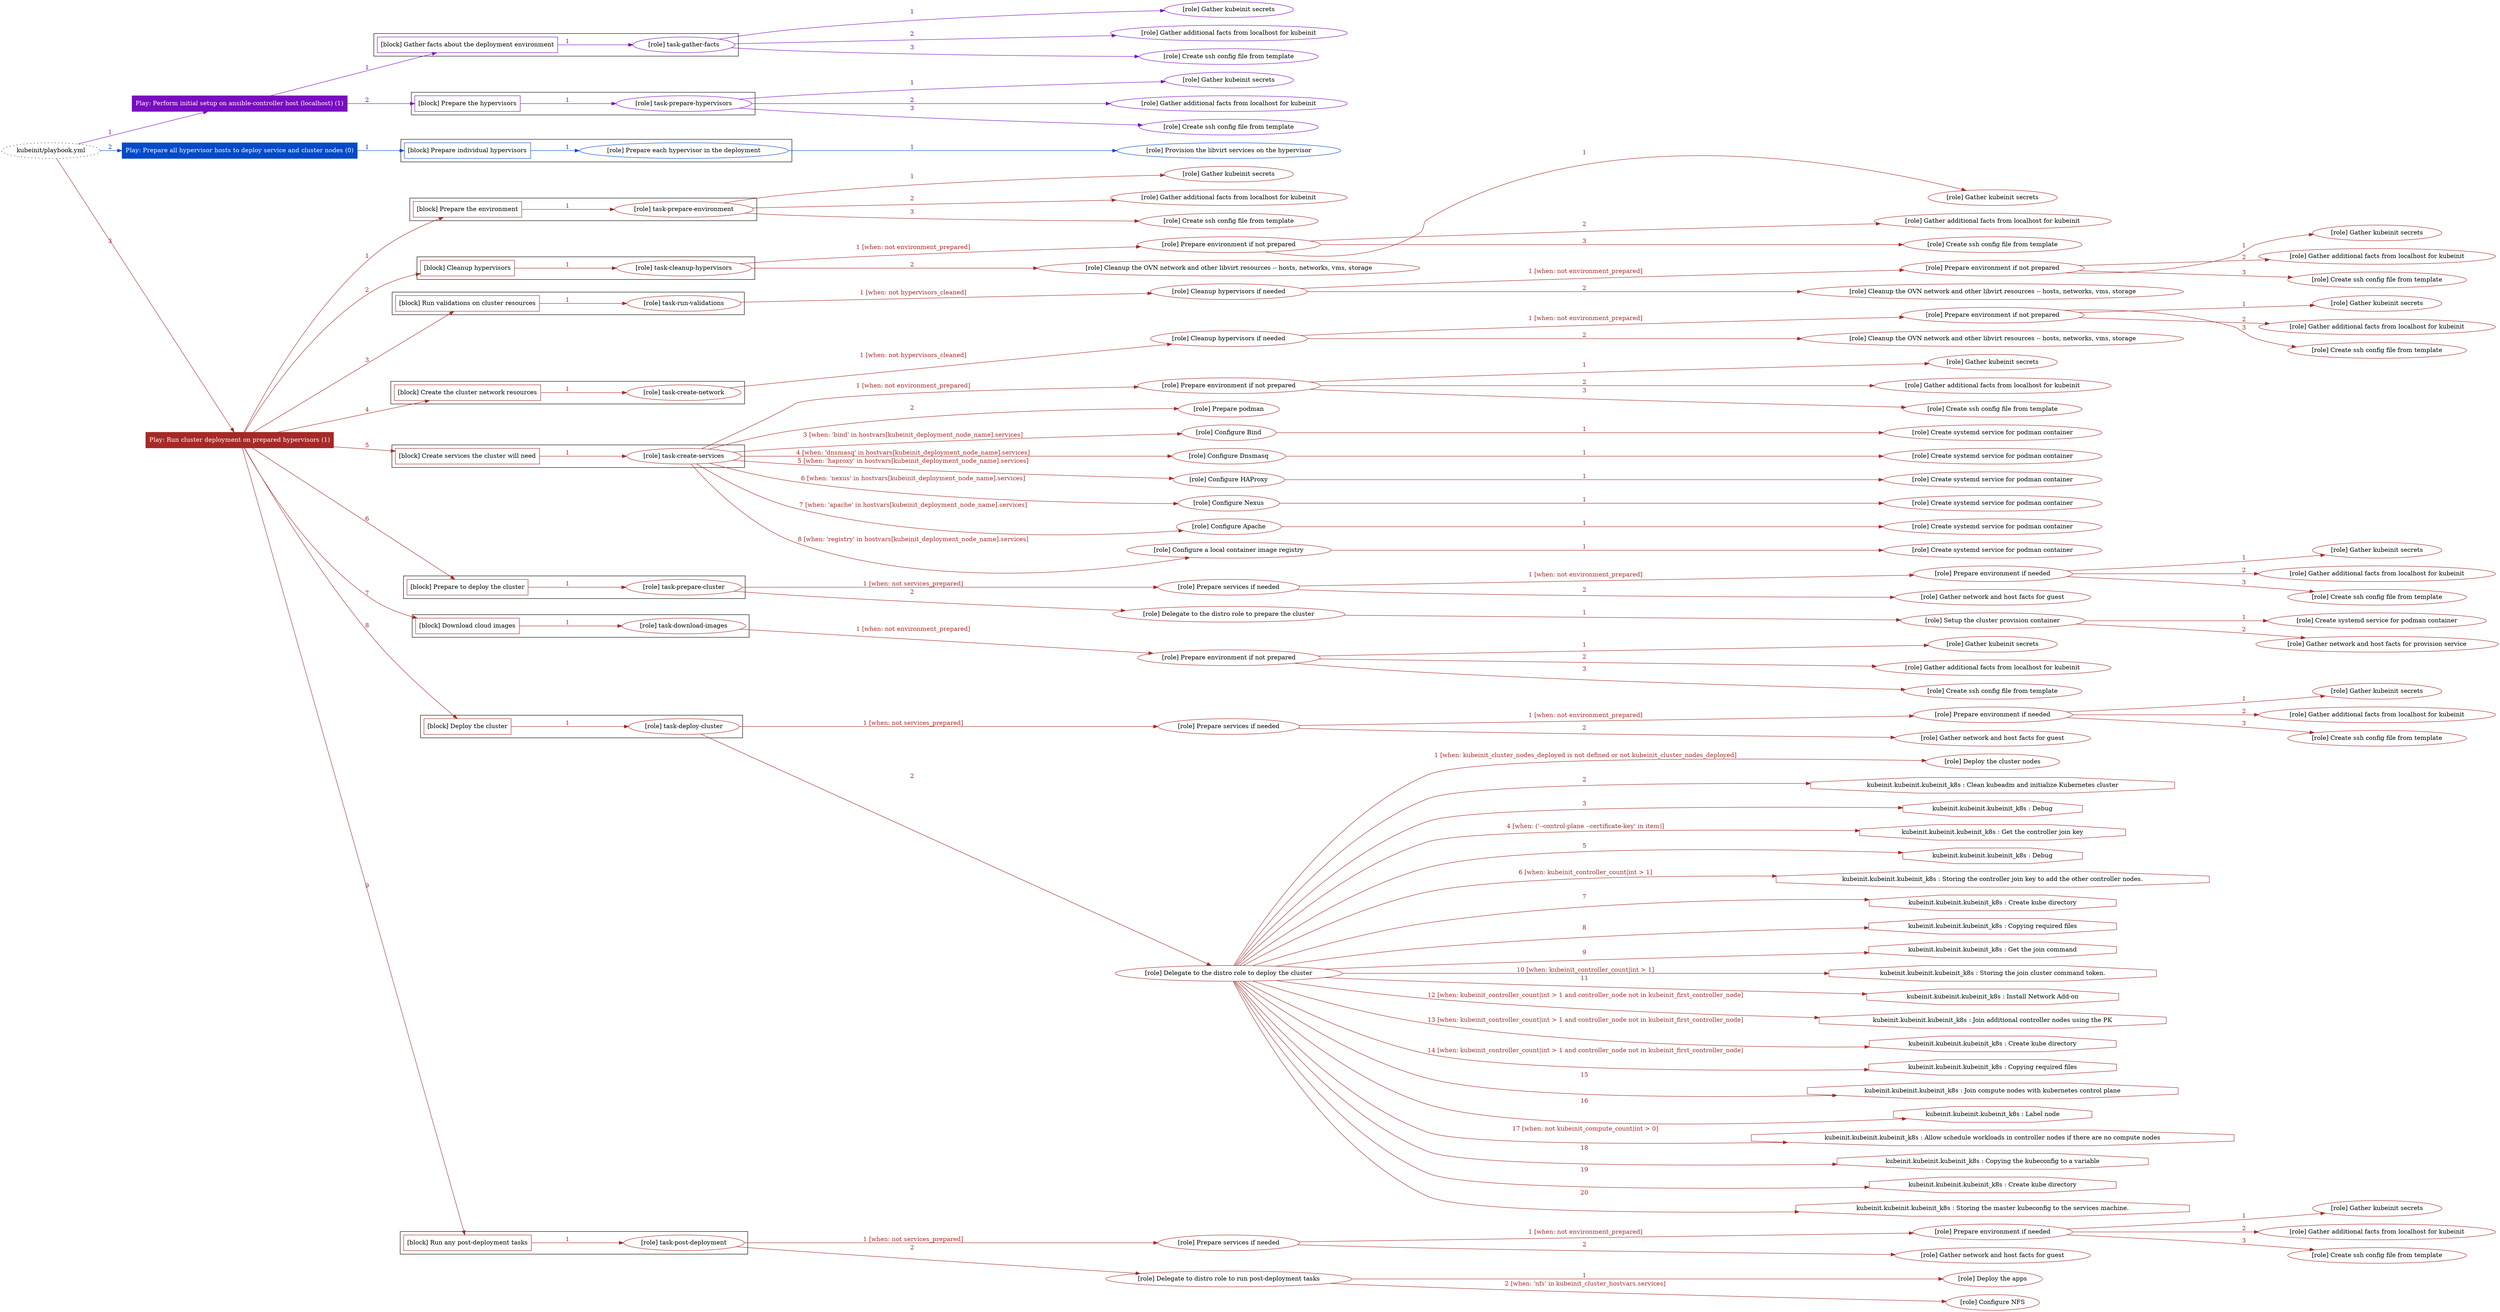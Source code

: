digraph {
	graph [concentrate=true ordering=in rankdir=LR ratio=fill]
	edge [esep=5 sep=10]
	"kubeinit/playbook.yml" [URL="/home/runner/work/kubeinit/kubeinit/kubeinit/playbook.yml" id=playbook_e599df5e style=dotted]
	play_9ad0b3f6 [label="Play: Perform initial setup on ansible-controller host (localhost) (1)" URL="/home/runner/work/kubeinit/kubeinit/kubeinit/playbook.yml" color="#7a0cc0" fontcolor="#ffffff" id=play_9ad0b3f6 shape=box style=filled tooltip=localhost]
	"kubeinit/playbook.yml" -> play_9ad0b3f6 [label="1 " color="#7a0cc0" fontcolor="#7a0cc0" id=edge_736e6bfd labeltooltip="1 " tooltip="1 "]
	subgraph "Gather kubeinit secrets" {
		role_f691327b [label="[role] Gather kubeinit secrets" URL="/home/runner/.ansible/collections/ansible_collections/kubeinit/kubeinit/roles/kubeinit_prepare/tasks/gather_kubeinit_facts.yml" color="#7a0cc0" id=role_f691327b tooltip="Gather kubeinit secrets"]
	}
	subgraph "Gather additional facts from localhost for kubeinit" {
		role_ae2de7d4 [label="[role] Gather additional facts from localhost for kubeinit" URL="/home/runner/.ansible/collections/ansible_collections/kubeinit/kubeinit/roles/kubeinit_prepare/tasks/gather_kubeinit_facts.yml" color="#7a0cc0" id=role_ae2de7d4 tooltip="Gather additional facts from localhost for kubeinit"]
	}
	subgraph "Create ssh config file from template" {
		role_196d21cd [label="[role] Create ssh config file from template" URL="/home/runner/.ansible/collections/ansible_collections/kubeinit/kubeinit/roles/kubeinit_prepare/tasks/gather_kubeinit_facts.yml" color="#7a0cc0" id=role_196d21cd tooltip="Create ssh config file from template"]
	}
	subgraph "task-gather-facts" {
		role_e092b213 [label="[role] task-gather-facts" URL="/home/runner/work/kubeinit/kubeinit/kubeinit/playbook.yml" color="#7a0cc0" id=role_e092b213 tooltip="task-gather-facts"]
		role_e092b213 -> role_f691327b [label="1 " color="#7a0cc0" fontcolor="#7a0cc0" id=edge_9053a19a labeltooltip="1 " tooltip="1 "]
		role_e092b213 -> role_ae2de7d4 [label="2 " color="#7a0cc0" fontcolor="#7a0cc0" id=edge_778ac5fb labeltooltip="2 " tooltip="2 "]
		role_e092b213 -> role_196d21cd [label="3 " color="#7a0cc0" fontcolor="#7a0cc0" id=edge_d50f8b39 labeltooltip="3 " tooltip="3 "]
	}
	subgraph "Gather kubeinit secrets" {
		role_903cb345 [label="[role] Gather kubeinit secrets" URL="/home/runner/.ansible/collections/ansible_collections/kubeinit/kubeinit/roles/kubeinit_prepare/tasks/gather_kubeinit_facts.yml" color="#7a0cc0" id=role_903cb345 tooltip="Gather kubeinit secrets"]
	}
	subgraph "Gather additional facts from localhost for kubeinit" {
		role_6b9e479e [label="[role] Gather additional facts from localhost for kubeinit" URL="/home/runner/.ansible/collections/ansible_collections/kubeinit/kubeinit/roles/kubeinit_prepare/tasks/gather_kubeinit_facts.yml" color="#7a0cc0" id=role_6b9e479e tooltip="Gather additional facts from localhost for kubeinit"]
	}
	subgraph "Create ssh config file from template" {
		role_5e2a0af3 [label="[role] Create ssh config file from template" URL="/home/runner/.ansible/collections/ansible_collections/kubeinit/kubeinit/roles/kubeinit_prepare/tasks/gather_kubeinit_facts.yml" color="#7a0cc0" id=role_5e2a0af3 tooltip="Create ssh config file from template"]
	}
	subgraph "task-prepare-hypervisors" {
		role_37c61519 [label="[role] task-prepare-hypervisors" URL="/home/runner/work/kubeinit/kubeinit/kubeinit/playbook.yml" color="#7a0cc0" id=role_37c61519 tooltip="task-prepare-hypervisors"]
		role_37c61519 -> role_903cb345 [label="1 " color="#7a0cc0" fontcolor="#7a0cc0" id=edge_c3604a9c labeltooltip="1 " tooltip="1 "]
		role_37c61519 -> role_6b9e479e [label="2 " color="#7a0cc0" fontcolor="#7a0cc0" id=edge_9c4d22d9 labeltooltip="2 " tooltip="2 "]
		role_37c61519 -> role_5e2a0af3 [label="3 " color="#7a0cc0" fontcolor="#7a0cc0" id=edge_a03c1c6d labeltooltip="3 " tooltip="3 "]
	}
	subgraph "Play: Perform initial setup on ansible-controller host (localhost) (1)" {
		play_9ad0b3f6 -> block_92ee766e [label=1 color="#7a0cc0" fontcolor="#7a0cc0" id=edge_dac8d42a labeltooltip=1 tooltip=1]
		subgraph cluster_block_92ee766e {
			block_92ee766e [label="[block] Gather facts about the deployment environment" URL="/home/runner/work/kubeinit/kubeinit/kubeinit/playbook.yml" color="#7a0cc0" id=block_92ee766e labeltooltip="Gather facts about the deployment environment" shape=box tooltip="Gather facts about the deployment environment"]
			block_92ee766e -> role_e092b213 [label="1 " color="#7a0cc0" fontcolor="#7a0cc0" id=edge_20ec509a labeltooltip="1 " tooltip="1 "]
		}
		play_9ad0b3f6 -> block_c25b0ac6 [label=2 color="#7a0cc0" fontcolor="#7a0cc0" id=edge_1ca8ce53 labeltooltip=2 tooltip=2]
		subgraph cluster_block_c25b0ac6 {
			block_c25b0ac6 [label="[block] Prepare the hypervisors" URL="/home/runner/work/kubeinit/kubeinit/kubeinit/playbook.yml" color="#7a0cc0" id=block_c25b0ac6 labeltooltip="Prepare the hypervisors" shape=box tooltip="Prepare the hypervisors"]
			block_c25b0ac6 -> role_37c61519 [label="1 " color="#7a0cc0" fontcolor="#7a0cc0" id=edge_09c09c7c labeltooltip="1 " tooltip="1 "]
		}
	}
	play_6bd09090 [label="Play: Prepare all hypervisor hosts to deploy service and cluster nodes (0)" URL="/home/runner/work/kubeinit/kubeinit/kubeinit/playbook.yml" color="#044ac8" fontcolor="#ffffff" id=play_6bd09090 shape=box style=filled tooltip="Play: Prepare all hypervisor hosts to deploy service and cluster nodes (0)"]
	"kubeinit/playbook.yml" -> play_6bd09090 [label="2 " color="#044ac8" fontcolor="#044ac8" id=edge_38a9eaa6 labeltooltip="2 " tooltip="2 "]
	subgraph "Provision the libvirt services on the hypervisor" {
		role_f55fc9d1 [label="[role] Provision the libvirt services on the hypervisor" URL="/home/runner/.ansible/collections/ansible_collections/kubeinit/kubeinit/roles/kubeinit_prepare/tasks/prepare_hypervisor.yml" color="#044ac8" id=role_f55fc9d1 tooltip="Provision the libvirt services on the hypervisor"]
	}
	subgraph "Prepare each hypervisor in the deployment" {
		role_96b2cf8e [label="[role] Prepare each hypervisor in the deployment" URL="/home/runner/work/kubeinit/kubeinit/kubeinit/playbook.yml" color="#044ac8" id=role_96b2cf8e tooltip="Prepare each hypervisor in the deployment"]
		role_96b2cf8e -> role_f55fc9d1 [label="1 " color="#044ac8" fontcolor="#044ac8" id=edge_033fa16a labeltooltip="1 " tooltip="1 "]
	}
	subgraph "Play: Prepare all hypervisor hosts to deploy service and cluster nodes (0)" {
		play_6bd09090 -> block_9f4afdbe [label=1 color="#044ac8" fontcolor="#044ac8" id=edge_68f9b306 labeltooltip=1 tooltip=1]
		subgraph cluster_block_9f4afdbe {
			block_9f4afdbe [label="[block] Prepare individual hypervisors" URL="/home/runner/work/kubeinit/kubeinit/kubeinit/playbook.yml" color="#044ac8" id=block_9f4afdbe labeltooltip="Prepare individual hypervisors" shape=box tooltip="Prepare individual hypervisors"]
			block_9f4afdbe -> role_96b2cf8e [label="1 " color="#044ac8" fontcolor="#044ac8" id=edge_1e104845 labeltooltip="1 " tooltip="1 "]
		}
	}
	play_d97b89e2 [label="Play: Run cluster deployment on prepared hypervisors (1)" URL="/home/runner/work/kubeinit/kubeinit/kubeinit/playbook.yml" color="#a52a27" fontcolor="#ffffff" id=play_d97b89e2 shape=box style=filled tooltip=localhost]
	"kubeinit/playbook.yml" -> play_d97b89e2 [label="3 " color="#a52a27" fontcolor="#a52a27" id=edge_e1dc1d96 labeltooltip="3 " tooltip="3 "]
	subgraph "Gather kubeinit secrets" {
		role_9291f3f3 [label="[role] Gather kubeinit secrets" URL="/home/runner/.ansible/collections/ansible_collections/kubeinit/kubeinit/roles/kubeinit_prepare/tasks/gather_kubeinit_facts.yml" color="#a52a27" id=role_9291f3f3 tooltip="Gather kubeinit secrets"]
	}
	subgraph "Gather additional facts from localhost for kubeinit" {
		role_fd2cbdc1 [label="[role] Gather additional facts from localhost for kubeinit" URL="/home/runner/.ansible/collections/ansible_collections/kubeinit/kubeinit/roles/kubeinit_prepare/tasks/gather_kubeinit_facts.yml" color="#a52a27" id=role_fd2cbdc1 tooltip="Gather additional facts from localhost for kubeinit"]
	}
	subgraph "Create ssh config file from template" {
		role_36e6aa7f [label="[role] Create ssh config file from template" URL="/home/runner/.ansible/collections/ansible_collections/kubeinit/kubeinit/roles/kubeinit_prepare/tasks/gather_kubeinit_facts.yml" color="#a52a27" id=role_36e6aa7f tooltip="Create ssh config file from template"]
	}
	subgraph "task-prepare-environment" {
		role_cefd186e [label="[role] task-prepare-environment" URL="/home/runner/work/kubeinit/kubeinit/kubeinit/playbook.yml" color="#a52a27" id=role_cefd186e tooltip="task-prepare-environment"]
		role_cefd186e -> role_9291f3f3 [label="1 " color="#a52a27" fontcolor="#a52a27" id=edge_028d5a0d labeltooltip="1 " tooltip="1 "]
		role_cefd186e -> role_fd2cbdc1 [label="2 " color="#a52a27" fontcolor="#a52a27" id=edge_57afd81a labeltooltip="2 " tooltip="2 "]
		role_cefd186e -> role_36e6aa7f [label="3 " color="#a52a27" fontcolor="#a52a27" id=edge_58fc2a90 labeltooltip="3 " tooltip="3 "]
	}
	subgraph "Gather kubeinit secrets" {
		role_022b0d4b [label="[role] Gather kubeinit secrets" URL="/home/runner/.ansible/collections/ansible_collections/kubeinit/kubeinit/roles/kubeinit_prepare/tasks/gather_kubeinit_facts.yml" color="#a52a27" id=role_022b0d4b tooltip="Gather kubeinit secrets"]
	}
	subgraph "Gather additional facts from localhost for kubeinit" {
		role_beffc479 [label="[role] Gather additional facts from localhost for kubeinit" URL="/home/runner/.ansible/collections/ansible_collections/kubeinit/kubeinit/roles/kubeinit_prepare/tasks/gather_kubeinit_facts.yml" color="#a52a27" id=role_beffc479 tooltip="Gather additional facts from localhost for kubeinit"]
	}
	subgraph "Create ssh config file from template" {
		role_60b70513 [label="[role] Create ssh config file from template" URL="/home/runner/.ansible/collections/ansible_collections/kubeinit/kubeinit/roles/kubeinit_prepare/tasks/gather_kubeinit_facts.yml" color="#a52a27" id=role_60b70513 tooltip="Create ssh config file from template"]
	}
	subgraph "Prepare environment if not prepared" {
		role_e56eb775 [label="[role] Prepare environment if not prepared" URL="/home/runner/.ansible/collections/ansible_collections/kubeinit/kubeinit/roles/kubeinit_prepare/tasks/cleanup_hypervisors.yml" color="#a52a27" id=role_e56eb775 tooltip="Prepare environment if not prepared"]
		role_e56eb775 -> role_022b0d4b [label="1 " color="#a52a27" fontcolor="#a52a27" id=edge_74327ac7 labeltooltip="1 " tooltip="1 "]
		role_e56eb775 -> role_beffc479 [label="2 " color="#a52a27" fontcolor="#a52a27" id=edge_c68fc2ea labeltooltip="2 " tooltip="2 "]
		role_e56eb775 -> role_60b70513 [label="3 " color="#a52a27" fontcolor="#a52a27" id=edge_e60f1fbb labeltooltip="3 " tooltip="3 "]
	}
	subgraph "Cleanup the OVN network and other libvirt resources -- hosts, networks, vms, storage" {
		role_08f4c046 [label="[role] Cleanup the OVN network and other libvirt resources -- hosts, networks, vms, storage" URL="/home/runner/.ansible/collections/ansible_collections/kubeinit/kubeinit/roles/kubeinit_prepare/tasks/cleanup_hypervisors.yml" color="#a52a27" id=role_08f4c046 tooltip="Cleanup the OVN network and other libvirt resources -- hosts, networks, vms, storage"]
	}
	subgraph "task-cleanup-hypervisors" {
		role_f3c37633 [label="[role] task-cleanup-hypervisors" URL="/home/runner/work/kubeinit/kubeinit/kubeinit/playbook.yml" color="#a52a27" id=role_f3c37633 tooltip="task-cleanup-hypervisors"]
		role_f3c37633 -> role_e56eb775 [label="1 [when: not environment_prepared]" color="#a52a27" fontcolor="#a52a27" id=edge_27464997 labeltooltip="1 [when: not environment_prepared]" tooltip="1 [when: not environment_prepared]"]
		role_f3c37633 -> role_08f4c046 [label="2 " color="#a52a27" fontcolor="#a52a27" id=edge_1b38cc9a labeltooltip="2 " tooltip="2 "]
	}
	subgraph "Gather kubeinit secrets" {
		role_91a8c69c [label="[role] Gather kubeinit secrets" URL="/home/runner/.ansible/collections/ansible_collections/kubeinit/kubeinit/roles/kubeinit_prepare/tasks/gather_kubeinit_facts.yml" color="#a52a27" id=role_91a8c69c tooltip="Gather kubeinit secrets"]
	}
	subgraph "Gather additional facts from localhost for kubeinit" {
		role_4b92856c [label="[role] Gather additional facts from localhost for kubeinit" URL="/home/runner/.ansible/collections/ansible_collections/kubeinit/kubeinit/roles/kubeinit_prepare/tasks/gather_kubeinit_facts.yml" color="#a52a27" id=role_4b92856c tooltip="Gather additional facts from localhost for kubeinit"]
	}
	subgraph "Create ssh config file from template" {
		role_b166b4bc [label="[role] Create ssh config file from template" URL="/home/runner/.ansible/collections/ansible_collections/kubeinit/kubeinit/roles/kubeinit_prepare/tasks/gather_kubeinit_facts.yml" color="#a52a27" id=role_b166b4bc tooltip="Create ssh config file from template"]
	}
	subgraph "Prepare environment if not prepared" {
		role_f76554b1 [label="[role] Prepare environment if not prepared" URL="/home/runner/.ansible/collections/ansible_collections/kubeinit/kubeinit/roles/kubeinit_prepare/tasks/cleanup_hypervisors.yml" color="#a52a27" id=role_f76554b1 tooltip="Prepare environment if not prepared"]
		role_f76554b1 -> role_91a8c69c [label="1 " color="#a52a27" fontcolor="#a52a27" id=edge_92dd7a48 labeltooltip="1 " tooltip="1 "]
		role_f76554b1 -> role_4b92856c [label="2 " color="#a52a27" fontcolor="#a52a27" id=edge_d96c2e30 labeltooltip="2 " tooltip="2 "]
		role_f76554b1 -> role_b166b4bc [label="3 " color="#a52a27" fontcolor="#a52a27" id=edge_5b565dac labeltooltip="3 " tooltip="3 "]
	}
	subgraph "Cleanup the OVN network and other libvirt resources -- hosts, networks, vms, storage" {
		role_ac7d10fe [label="[role] Cleanup the OVN network and other libvirt resources -- hosts, networks, vms, storage" URL="/home/runner/.ansible/collections/ansible_collections/kubeinit/kubeinit/roles/kubeinit_prepare/tasks/cleanup_hypervisors.yml" color="#a52a27" id=role_ac7d10fe tooltip="Cleanup the OVN network and other libvirt resources -- hosts, networks, vms, storage"]
	}
	subgraph "Cleanup hypervisors if needed" {
		role_cf8edfc5 [label="[role] Cleanup hypervisors if needed" URL="/home/runner/.ansible/collections/ansible_collections/kubeinit/kubeinit/roles/kubeinit_validations/tasks/main.yml" color="#a52a27" id=role_cf8edfc5 tooltip="Cleanup hypervisors if needed"]
		role_cf8edfc5 -> role_f76554b1 [label="1 [when: not environment_prepared]" color="#a52a27" fontcolor="#a52a27" id=edge_bf983a9f labeltooltip="1 [when: not environment_prepared]" tooltip="1 [when: not environment_prepared]"]
		role_cf8edfc5 -> role_ac7d10fe [label="2 " color="#a52a27" fontcolor="#a52a27" id=edge_981ab614 labeltooltip="2 " tooltip="2 "]
	}
	subgraph "task-run-validations" {
		role_5ddca5a7 [label="[role] task-run-validations" URL="/home/runner/work/kubeinit/kubeinit/kubeinit/playbook.yml" color="#a52a27" id=role_5ddca5a7 tooltip="task-run-validations"]
		role_5ddca5a7 -> role_cf8edfc5 [label="1 [when: not hypervisors_cleaned]" color="#a52a27" fontcolor="#a52a27" id=edge_1c430cf1 labeltooltip="1 [when: not hypervisors_cleaned]" tooltip="1 [when: not hypervisors_cleaned]"]
	}
	subgraph "Gather kubeinit secrets" {
		role_b2142ca4 [label="[role] Gather kubeinit secrets" URL="/home/runner/.ansible/collections/ansible_collections/kubeinit/kubeinit/roles/kubeinit_prepare/tasks/gather_kubeinit_facts.yml" color="#a52a27" id=role_b2142ca4 tooltip="Gather kubeinit secrets"]
	}
	subgraph "Gather additional facts from localhost for kubeinit" {
		role_d47da422 [label="[role] Gather additional facts from localhost for kubeinit" URL="/home/runner/.ansible/collections/ansible_collections/kubeinit/kubeinit/roles/kubeinit_prepare/tasks/gather_kubeinit_facts.yml" color="#a52a27" id=role_d47da422 tooltip="Gather additional facts from localhost for kubeinit"]
	}
	subgraph "Create ssh config file from template" {
		role_cdf510e1 [label="[role] Create ssh config file from template" URL="/home/runner/.ansible/collections/ansible_collections/kubeinit/kubeinit/roles/kubeinit_prepare/tasks/gather_kubeinit_facts.yml" color="#a52a27" id=role_cdf510e1 tooltip="Create ssh config file from template"]
	}
	subgraph "Prepare environment if not prepared" {
		role_492cac4c [label="[role] Prepare environment if not prepared" URL="/home/runner/.ansible/collections/ansible_collections/kubeinit/kubeinit/roles/kubeinit_prepare/tasks/cleanup_hypervisors.yml" color="#a52a27" id=role_492cac4c tooltip="Prepare environment if not prepared"]
		role_492cac4c -> role_b2142ca4 [label="1 " color="#a52a27" fontcolor="#a52a27" id=edge_b462f031 labeltooltip="1 " tooltip="1 "]
		role_492cac4c -> role_d47da422 [label="2 " color="#a52a27" fontcolor="#a52a27" id=edge_b3039746 labeltooltip="2 " tooltip="2 "]
		role_492cac4c -> role_cdf510e1 [label="3 " color="#a52a27" fontcolor="#a52a27" id=edge_400c5840 labeltooltip="3 " tooltip="3 "]
	}
	subgraph "Cleanup the OVN network and other libvirt resources -- hosts, networks, vms, storage" {
		role_fe654ce5 [label="[role] Cleanup the OVN network and other libvirt resources -- hosts, networks, vms, storage" URL="/home/runner/.ansible/collections/ansible_collections/kubeinit/kubeinit/roles/kubeinit_prepare/tasks/cleanup_hypervisors.yml" color="#a52a27" id=role_fe654ce5 tooltip="Cleanup the OVN network and other libvirt resources -- hosts, networks, vms, storage"]
	}
	subgraph "Cleanup hypervisors if needed" {
		role_1591d140 [label="[role] Cleanup hypervisors if needed" URL="/home/runner/.ansible/collections/ansible_collections/kubeinit/kubeinit/roles/kubeinit_libvirt/tasks/create_network.yml" color="#a52a27" id=role_1591d140 tooltip="Cleanup hypervisors if needed"]
		role_1591d140 -> role_492cac4c [label="1 [when: not environment_prepared]" color="#a52a27" fontcolor="#a52a27" id=edge_e66b48ff labeltooltip="1 [when: not environment_prepared]" tooltip="1 [when: not environment_prepared]"]
		role_1591d140 -> role_fe654ce5 [label="2 " color="#a52a27" fontcolor="#a52a27" id=edge_f54ccd1d labeltooltip="2 " tooltip="2 "]
	}
	subgraph "task-create-network" {
		role_4fa07f28 [label="[role] task-create-network" URL="/home/runner/work/kubeinit/kubeinit/kubeinit/playbook.yml" color="#a52a27" id=role_4fa07f28 tooltip="task-create-network"]
		role_4fa07f28 -> role_1591d140 [label="1 [when: not hypervisors_cleaned]" color="#a52a27" fontcolor="#a52a27" id=edge_2dfee0b2 labeltooltip="1 [when: not hypervisors_cleaned]" tooltip="1 [when: not hypervisors_cleaned]"]
	}
	subgraph "Gather kubeinit secrets" {
		role_cae27de5 [label="[role] Gather kubeinit secrets" URL="/home/runner/.ansible/collections/ansible_collections/kubeinit/kubeinit/roles/kubeinit_prepare/tasks/gather_kubeinit_facts.yml" color="#a52a27" id=role_cae27de5 tooltip="Gather kubeinit secrets"]
	}
	subgraph "Gather additional facts from localhost for kubeinit" {
		role_ba54da05 [label="[role] Gather additional facts from localhost for kubeinit" URL="/home/runner/.ansible/collections/ansible_collections/kubeinit/kubeinit/roles/kubeinit_prepare/tasks/gather_kubeinit_facts.yml" color="#a52a27" id=role_ba54da05 tooltip="Gather additional facts from localhost for kubeinit"]
	}
	subgraph "Create ssh config file from template" {
		role_b159da6e [label="[role] Create ssh config file from template" URL="/home/runner/.ansible/collections/ansible_collections/kubeinit/kubeinit/roles/kubeinit_prepare/tasks/gather_kubeinit_facts.yml" color="#a52a27" id=role_b159da6e tooltip="Create ssh config file from template"]
	}
	subgraph "Prepare environment if not prepared" {
		role_c12b099a [label="[role] Prepare environment if not prepared" URL="/home/runner/.ansible/collections/ansible_collections/kubeinit/kubeinit/roles/kubeinit_services/tasks/main.yml" color="#a52a27" id=role_c12b099a tooltip="Prepare environment if not prepared"]
		role_c12b099a -> role_cae27de5 [label="1 " color="#a52a27" fontcolor="#a52a27" id=edge_29bc0153 labeltooltip="1 " tooltip="1 "]
		role_c12b099a -> role_ba54da05 [label="2 " color="#a52a27" fontcolor="#a52a27" id=edge_5c6c3dd3 labeltooltip="2 " tooltip="2 "]
		role_c12b099a -> role_b159da6e [label="3 " color="#a52a27" fontcolor="#a52a27" id=edge_a7d09fc2 labeltooltip="3 " tooltip="3 "]
	}
	subgraph "Prepare podman" {
		role_6c6d15a3 [label="[role] Prepare podman" URL="/home/runner/.ansible/collections/ansible_collections/kubeinit/kubeinit/roles/kubeinit_services/tasks/00_create_service_pod.yml" color="#a52a27" id=role_6c6d15a3 tooltip="Prepare podman"]
	}
	subgraph "Create systemd service for podman container" {
		role_bb521b76 [label="[role] Create systemd service for podman container" URL="/home/runner/.ansible/collections/ansible_collections/kubeinit/kubeinit/roles/kubeinit_bind/tasks/main.yml" color="#a52a27" id=role_bb521b76 tooltip="Create systemd service for podman container"]
	}
	subgraph "Configure Bind" {
		role_a3899772 [label="[role] Configure Bind" URL="/home/runner/.ansible/collections/ansible_collections/kubeinit/kubeinit/roles/kubeinit_services/tasks/start_services_containers.yml" color="#a52a27" id=role_a3899772 tooltip="Configure Bind"]
		role_a3899772 -> role_bb521b76 [label="1 " color="#a52a27" fontcolor="#a52a27" id=edge_2afe119c labeltooltip="1 " tooltip="1 "]
	}
	subgraph "Create systemd service for podman container" {
		role_91157079 [label="[role] Create systemd service for podman container" URL="/home/runner/.ansible/collections/ansible_collections/kubeinit/kubeinit/roles/kubeinit_dnsmasq/tasks/main.yml" color="#a52a27" id=role_91157079 tooltip="Create systemd service for podman container"]
	}
	subgraph "Configure Dnsmasq" {
		role_d5ed203a [label="[role] Configure Dnsmasq" URL="/home/runner/.ansible/collections/ansible_collections/kubeinit/kubeinit/roles/kubeinit_services/tasks/start_services_containers.yml" color="#a52a27" id=role_d5ed203a tooltip="Configure Dnsmasq"]
		role_d5ed203a -> role_91157079 [label="1 " color="#a52a27" fontcolor="#a52a27" id=edge_c4c7b407 labeltooltip="1 " tooltip="1 "]
	}
	subgraph "Create systemd service for podman container" {
		role_3fc28939 [label="[role] Create systemd service for podman container" URL="/home/runner/.ansible/collections/ansible_collections/kubeinit/kubeinit/roles/kubeinit_haproxy/tasks/main.yml" color="#a52a27" id=role_3fc28939 tooltip="Create systemd service for podman container"]
	}
	subgraph "Configure HAProxy" {
		role_3758ad11 [label="[role] Configure HAProxy" URL="/home/runner/.ansible/collections/ansible_collections/kubeinit/kubeinit/roles/kubeinit_services/tasks/start_services_containers.yml" color="#a52a27" id=role_3758ad11 tooltip="Configure HAProxy"]
		role_3758ad11 -> role_3fc28939 [label="1 " color="#a52a27" fontcolor="#a52a27" id=edge_46969efa labeltooltip="1 " tooltip="1 "]
	}
	subgraph "Create systemd service for podman container" {
		role_69d6bd0a [label="[role] Create systemd service for podman container" URL="/home/runner/.ansible/collections/ansible_collections/kubeinit/kubeinit/roles/kubeinit_nexus/tasks/main.yml" color="#a52a27" id=role_69d6bd0a tooltip="Create systemd service for podman container"]
	}
	subgraph "Configure Nexus" {
		role_f767381b [label="[role] Configure Nexus" URL="/home/runner/.ansible/collections/ansible_collections/kubeinit/kubeinit/roles/kubeinit_services/tasks/start_services_containers.yml" color="#a52a27" id=role_f767381b tooltip="Configure Nexus"]
		role_f767381b -> role_69d6bd0a [label="1 " color="#a52a27" fontcolor="#a52a27" id=edge_ebc9e848 labeltooltip="1 " tooltip="1 "]
	}
	subgraph "Create systemd service for podman container" {
		role_30c1a312 [label="[role] Create systemd service for podman container" URL="/home/runner/.ansible/collections/ansible_collections/kubeinit/kubeinit/roles/kubeinit_apache/tasks/main.yml" color="#a52a27" id=role_30c1a312 tooltip="Create systemd service for podman container"]
	}
	subgraph "Configure Apache" {
		role_cb6b8cc5 [label="[role] Configure Apache" URL="/home/runner/.ansible/collections/ansible_collections/kubeinit/kubeinit/roles/kubeinit_services/tasks/start_services_containers.yml" color="#a52a27" id=role_cb6b8cc5 tooltip="Configure Apache"]
		role_cb6b8cc5 -> role_30c1a312 [label="1 " color="#a52a27" fontcolor="#a52a27" id=edge_f5e79303 labeltooltip="1 " tooltip="1 "]
	}
	subgraph "Create systemd service for podman container" {
		role_bd7c3da0 [label="[role] Create systemd service for podman container" URL="/home/runner/.ansible/collections/ansible_collections/kubeinit/kubeinit/roles/kubeinit_registry/tasks/main.yml" color="#a52a27" id=role_bd7c3da0 tooltip="Create systemd service for podman container"]
	}
	subgraph "Configure a local container image registry" {
		role_a5fa5563 [label="[role] Configure a local container image registry" URL="/home/runner/.ansible/collections/ansible_collections/kubeinit/kubeinit/roles/kubeinit_services/tasks/start_services_containers.yml" color="#a52a27" id=role_a5fa5563 tooltip="Configure a local container image registry"]
		role_a5fa5563 -> role_bd7c3da0 [label="1 " color="#a52a27" fontcolor="#a52a27" id=edge_3a72774e labeltooltip="1 " tooltip="1 "]
	}
	subgraph "task-create-services" {
		role_81ffe8e9 [label="[role] task-create-services" URL="/home/runner/work/kubeinit/kubeinit/kubeinit/playbook.yml" color="#a52a27" id=role_81ffe8e9 tooltip="task-create-services"]
		role_81ffe8e9 -> role_c12b099a [label="1 [when: not environment_prepared]" color="#a52a27" fontcolor="#a52a27" id=edge_9c650680 labeltooltip="1 [when: not environment_prepared]" tooltip="1 [when: not environment_prepared]"]
		role_81ffe8e9 -> role_6c6d15a3 [label="2 " color="#a52a27" fontcolor="#a52a27" id=edge_ca0afc4a labeltooltip="2 " tooltip="2 "]
		role_81ffe8e9 -> role_a3899772 [label="3 [when: 'bind' in hostvars[kubeinit_deployment_node_name].services]" color="#a52a27" fontcolor="#a52a27" id=edge_91221d0b labeltooltip="3 [when: 'bind' in hostvars[kubeinit_deployment_node_name].services]" tooltip="3 [when: 'bind' in hostvars[kubeinit_deployment_node_name].services]"]
		role_81ffe8e9 -> role_d5ed203a [label="4 [when: 'dnsmasq' in hostvars[kubeinit_deployment_node_name].services]" color="#a52a27" fontcolor="#a52a27" id=edge_ab0579fa labeltooltip="4 [when: 'dnsmasq' in hostvars[kubeinit_deployment_node_name].services]" tooltip="4 [when: 'dnsmasq' in hostvars[kubeinit_deployment_node_name].services]"]
		role_81ffe8e9 -> role_3758ad11 [label="5 [when: 'haproxy' in hostvars[kubeinit_deployment_node_name].services]" color="#a52a27" fontcolor="#a52a27" id=edge_64ff69b0 labeltooltip="5 [when: 'haproxy' in hostvars[kubeinit_deployment_node_name].services]" tooltip="5 [when: 'haproxy' in hostvars[kubeinit_deployment_node_name].services]"]
		role_81ffe8e9 -> role_f767381b [label="6 [when: 'nexus' in hostvars[kubeinit_deployment_node_name].services]" color="#a52a27" fontcolor="#a52a27" id=edge_e2485750 labeltooltip="6 [when: 'nexus' in hostvars[kubeinit_deployment_node_name].services]" tooltip="6 [when: 'nexus' in hostvars[kubeinit_deployment_node_name].services]"]
		role_81ffe8e9 -> role_cb6b8cc5 [label="7 [when: 'apache' in hostvars[kubeinit_deployment_node_name].services]" color="#a52a27" fontcolor="#a52a27" id=edge_919fab1d labeltooltip="7 [when: 'apache' in hostvars[kubeinit_deployment_node_name].services]" tooltip="7 [when: 'apache' in hostvars[kubeinit_deployment_node_name].services]"]
		role_81ffe8e9 -> role_a5fa5563 [label="8 [when: 'registry' in hostvars[kubeinit_deployment_node_name].services]" color="#a52a27" fontcolor="#a52a27" id=edge_cb94f863 labeltooltip="8 [when: 'registry' in hostvars[kubeinit_deployment_node_name].services]" tooltip="8 [when: 'registry' in hostvars[kubeinit_deployment_node_name].services]"]
	}
	subgraph "Gather kubeinit secrets" {
		role_43027d21 [label="[role] Gather kubeinit secrets" URL="/home/runner/.ansible/collections/ansible_collections/kubeinit/kubeinit/roles/kubeinit_prepare/tasks/gather_kubeinit_facts.yml" color="#a52a27" id=role_43027d21 tooltip="Gather kubeinit secrets"]
	}
	subgraph "Gather additional facts from localhost for kubeinit" {
		role_8f957c39 [label="[role] Gather additional facts from localhost for kubeinit" URL="/home/runner/.ansible/collections/ansible_collections/kubeinit/kubeinit/roles/kubeinit_prepare/tasks/gather_kubeinit_facts.yml" color="#a52a27" id=role_8f957c39 tooltip="Gather additional facts from localhost for kubeinit"]
	}
	subgraph "Create ssh config file from template" {
		role_ff88ae6f [label="[role] Create ssh config file from template" URL="/home/runner/.ansible/collections/ansible_collections/kubeinit/kubeinit/roles/kubeinit_prepare/tasks/gather_kubeinit_facts.yml" color="#a52a27" id=role_ff88ae6f tooltip="Create ssh config file from template"]
	}
	subgraph "Prepare environment if needed" {
		role_69e6595c [label="[role] Prepare environment if needed" URL="/home/runner/.ansible/collections/ansible_collections/kubeinit/kubeinit/roles/kubeinit_services/tasks/prepare_services.yml" color="#a52a27" id=role_69e6595c tooltip="Prepare environment if needed"]
		role_69e6595c -> role_43027d21 [label="1 " color="#a52a27" fontcolor="#a52a27" id=edge_f7d0e060 labeltooltip="1 " tooltip="1 "]
		role_69e6595c -> role_8f957c39 [label="2 " color="#a52a27" fontcolor="#a52a27" id=edge_2bd9cf26 labeltooltip="2 " tooltip="2 "]
		role_69e6595c -> role_ff88ae6f [label="3 " color="#a52a27" fontcolor="#a52a27" id=edge_ac93c700 labeltooltip="3 " tooltip="3 "]
	}
	subgraph "Gather network and host facts for guest" {
		role_2efec803 [label="[role] Gather network and host facts for guest" URL="/home/runner/.ansible/collections/ansible_collections/kubeinit/kubeinit/roles/kubeinit_services/tasks/prepare_services.yml" color="#a52a27" id=role_2efec803 tooltip="Gather network and host facts for guest"]
	}
	subgraph "Prepare services if needed" {
		role_4b2f533d [label="[role] Prepare services if needed" URL="/home/runner/.ansible/collections/ansible_collections/kubeinit/kubeinit/roles/kubeinit_prepare/tasks/prepare_cluster.yml" color="#a52a27" id=role_4b2f533d tooltip="Prepare services if needed"]
		role_4b2f533d -> role_69e6595c [label="1 [when: not environment_prepared]" color="#a52a27" fontcolor="#a52a27" id=edge_9cb60379 labeltooltip="1 [when: not environment_prepared]" tooltip="1 [when: not environment_prepared]"]
		role_4b2f533d -> role_2efec803 [label="2 " color="#a52a27" fontcolor="#a52a27" id=edge_409e312b labeltooltip="2 " tooltip="2 "]
	}
	subgraph "Create systemd service for podman container" {
		role_8cdcf5a9 [label="[role] Create systemd service for podman container" URL="/home/runner/.ansible/collections/ansible_collections/kubeinit/kubeinit/roles/kubeinit_services/tasks/create_provision_container.yml" color="#a52a27" id=role_8cdcf5a9 tooltip="Create systemd service for podman container"]
	}
	subgraph "Gather network and host facts for provision service" {
		role_c013d5f5 [label="[role] Gather network and host facts for provision service" URL="/home/runner/.ansible/collections/ansible_collections/kubeinit/kubeinit/roles/kubeinit_services/tasks/create_provision_container.yml" color="#a52a27" id=role_c013d5f5 tooltip="Gather network and host facts for provision service"]
	}
	subgraph "Setup the cluster provision container" {
		role_399bbcaa [label="[role] Setup the cluster provision container" URL="/home/runner/.ansible/collections/ansible_collections/kubeinit/kubeinit/roles/kubeinit_k8s/tasks/prepare_cluster.yml" color="#a52a27" id=role_399bbcaa tooltip="Setup the cluster provision container"]
		role_399bbcaa -> role_8cdcf5a9 [label="1 " color="#a52a27" fontcolor="#a52a27" id=edge_4700edf2 labeltooltip="1 " tooltip="1 "]
		role_399bbcaa -> role_c013d5f5 [label="2 " color="#a52a27" fontcolor="#a52a27" id=edge_1023c365 labeltooltip="2 " tooltip="2 "]
	}
	subgraph "Delegate to the distro role to prepare the cluster" {
		role_4e6f7a50 [label="[role] Delegate to the distro role to prepare the cluster" URL="/home/runner/.ansible/collections/ansible_collections/kubeinit/kubeinit/roles/kubeinit_prepare/tasks/prepare_cluster.yml" color="#a52a27" id=role_4e6f7a50 tooltip="Delegate to the distro role to prepare the cluster"]
		role_4e6f7a50 -> role_399bbcaa [label="1 " color="#a52a27" fontcolor="#a52a27" id=edge_5a94995e labeltooltip="1 " tooltip="1 "]
	}
	subgraph "task-prepare-cluster" {
		role_dbc9a01d [label="[role] task-prepare-cluster" URL="/home/runner/work/kubeinit/kubeinit/kubeinit/playbook.yml" color="#a52a27" id=role_dbc9a01d tooltip="task-prepare-cluster"]
		role_dbc9a01d -> role_4b2f533d [label="1 [when: not services_prepared]" color="#a52a27" fontcolor="#a52a27" id=edge_fa07c01a labeltooltip="1 [when: not services_prepared]" tooltip="1 [when: not services_prepared]"]
		role_dbc9a01d -> role_4e6f7a50 [label="2 " color="#a52a27" fontcolor="#a52a27" id=edge_6bf796ad labeltooltip="2 " tooltip="2 "]
	}
	subgraph "Gather kubeinit secrets" {
		role_94ed91fc [label="[role] Gather kubeinit secrets" URL="/home/runner/.ansible/collections/ansible_collections/kubeinit/kubeinit/roles/kubeinit_prepare/tasks/gather_kubeinit_facts.yml" color="#a52a27" id=role_94ed91fc tooltip="Gather kubeinit secrets"]
	}
	subgraph "Gather additional facts from localhost for kubeinit" {
		role_0a4f2274 [label="[role] Gather additional facts from localhost for kubeinit" URL="/home/runner/.ansible/collections/ansible_collections/kubeinit/kubeinit/roles/kubeinit_prepare/tasks/gather_kubeinit_facts.yml" color="#a52a27" id=role_0a4f2274 tooltip="Gather additional facts from localhost for kubeinit"]
	}
	subgraph "Create ssh config file from template" {
		role_fcac10f8 [label="[role] Create ssh config file from template" URL="/home/runner/.ansible/collections/ansible_collections/kubeinit/kubeinit/roles/kubeinit_prepare/tasks/gather_kubeinit_facts.yml" color="#a52a27" id=role_fcac10f8 tooltip="Create ssh config file from template"]
	}
	subgraph "Prepare environment if not prepared" {
		role_7c50b9c8 [label="[role] Prepare environment if not prepared" URL="/home/runner/.ansible/collections/ansible_collections/kubeinit/kubeinit/roles/kubeinit_libvirt/tasks/download_cloud_images.yml" color="#a52a27" id=role_7c50b9c8 tooltip="Prepare environment if not prepared"]
		role_7c50b9c8 -> role_94ed91fc [label="1 " color="#a52a27" fontcolor="#a52a27" id=edge_a81ec864 labeltooltip="1 " tooltip="1 "]
		role_7c50b9c8 -> role_0a4f2274 [label="2 " color="#a52a27" fontcolor="#a52a27" id=edge_3c9b652e labeltooltip="2 " tooltip="2 "]
		role_7c50b9c8 -> role_fcac10f8 [label="3 " color="#a52a27" fontcolor="#a52a27" id=edge_ec11e5e9 labeltooltip="3 " tooltip="3 "]
	}
	subgraph "task-download-images" {
		role_c327cf3e [label="[role] task-download-images" URL="/home/runner/work/kubeinit/kubeinit/kubeinit/playbook.yml" color="#a52a27" id=role_c327cf3e tooltip="task-download-images"]
		role_c327cf3e -> role_7c50b9c8 [label="1 [when: not environment_prepared]" color="#a52a27" fontcolor="#a52a27" id=edge_650fb781 labeltooltip="1 [when: not environment_prepared]" tooltip="1 [when: not environment_prepared]"]
	}
	subgraph "Gather kubeinit secrets" {
		role_0cbe82eb [label="[role] Gather kubeinit secrets" URL="/home/runner/.ansible/collections/ansible_collections/kubeinit/kubeinit/roles/kubeinit_prepare/tasks/gather_kubeinit_facts.yml" color="#a52a27" id=role_0cbe82eb tooltip="Gather kubeinit secrets"]
	}
	subgraph "Gather additional facts from localhost for kubeinit" {
		role_36819e0f [label="[role] Gather additional facts from localhost for kubeinit" URL="/home/runner/.ansible/collections/ansible_collections/kubeinit/kubeinit/roles/kubeinit_prepare/tasks/gather_kubeinit_facts.yml" color="#a52a27" id=role_36819e0f tooltip="Gather additional facts from localhost for kubeinit"]
	}
	subgraph "Create ssh config file from template" {
		role_1bcbb513 [label="[role] Create ssh config file from template" URL="/home/runner/.ansible/collections/ansible_collections/kubeinit/kubeinit/roles/kubeinit_prepare/tasks/gather_kubeinit_facts.yml" color="#a52a27" id=role_1bcbb513 tooltip="Create ssh config file from template"]
	}
	subgraph "Prepare environment if needed" {
		role_c833bb6a [label="[role] Prepare environment if needed" URL="/home/runner/.ansible/collections/ansible_collections/kubeinit/kubeinit/roles/kubeinit_services/tasks/prepare_services.yml" color="#a52a27" id=role_c833bb6a tooltip="Prepare environment if needed"]
		role_c833bb6a -> role_0cbe82eb [label="1 " color="#a52a27" fontcolor="#a52a27" id=edge_16c0ff25 labeltooltip="1 " tooltip="1 "]
		role_c833bb6a -> role_36819e0f [label="2 " color="#a52a27" fontcolor="#a52a27" id=edge_cc17fef0 labeltooltip="2 " tooltip="2 "]
		role_c833bb6a -> role_1bcbb513 [label="3 " color="#a52a27" fontcolor="#a52a27" id=edge_f32959d9 labeltooltip="3 " tooltip="3 "]
	}
	subgraph "Gather network and host facts for guest" {
		role_386c5fc8 [label="[role] Gather network and host facts for guest" URL="/home/runner/.ansible/collections/ansible_collections/kubeinit/kubeinit/roles/kubeinit_services/tasks/prepare_services.yml" color="#a52a27" id=role_386c5fc8 tooltip="Gather network and host facts for guest"]
	}
	subgraph "Prepare services if needed" {
		role_b635ae98 [label="[role] Prepare services if needed" URL="/home/runner/.ansible/collections/ansible_collections/kubeinit/kubeinit/roles/kubeinit_prepare/tasks/deploy_cluster.yml" color="#a52a27" id=role_b635ae98 tooltip="Prepare services if needed"]
		role_b635ae98 -> role_c833bb6a [label="1 [when: not environment_prepared]" color="#a52a27" fontcolor="#a52a27" id=edge_9bdfe305 labeltooltip="1 [when: not environment_prepared]" tooltip="1 [when: not environment_prepared]"]
		role_b635ae98 -> role_386c5fc8 [label="2 " color="#a52a27" fontcolor="#a52a27" id=edge_3e417a90 labeltooltip="2 " tooltip="2 "]
	}
	subgraph "Deploy the cluster nodes" {
		role_501fe6dd [label="[role] Deploy the cluster nodes" URL="/home/runner/.ansible/collections/ansible_collections/kubeinit/kubeinit/roles/kubeinit_k8s/tasks/main.yml" color="#a52a27" id=role_501fe6dd tooltip="Deploy the cluster nodes"]
	}
	subgraph "Delegate to the distro role to deploy the cluster" {
		role_17901a62 [label="[role] Delegate to the distro role to deploy the cluster" URL="/home/runner/.ansible/collections/ansible_collections/kubeinit/kubeinit/roles/kubeinit_prepare/tasks/deploy_cluster.yml" color="#a52a27" id=role_17901a62 tooltip="Delegate to the distro role to deploy the cluster"]
		role_17901a62 -> role_501fe6dd [label="1 [when: kubeinit_cluster_nodes_deployed is not defined or not kubeinit_cluster_nodes_deployed]" color="#a52a27" fontcolor="#a52a27" id=edge_47fcea20 labeltooltip="1 [when: kubeinit_cluster_nodes_deployed is not defined or not kubeinit_cluster_nodes_deployed]" tooltip="1 [when: kubeinit_cluster_nodes_deployed is not defined or not kubeinit_cluster_nodes_deployed]"]
		task_169962b9 [label="kubeinit.kubeinit.kubeinit_k8s : Clean kubeadm and initialize Kubernetes cluster" URL="/home/runner/.ansible/collections/ansible_collections/kubeinit/kubeinit/roles/kubeinit_k8s/tasks/main.yml" color="#a52a27" id=task_169962b9 shape=octagon tooltip="kubeinit.kubeinit.kubeinit_k8s : Clean kubeadm and initialize Kubernetes cluster"]
		role_17901a62 -> task_169962b9 [label="2 " color="#a52a27" fontcolor="#a52a27" id=edge_bed18948 labeltooltip="2 " tooltip="2 "]
		task_31b03937 [label="kubeinit.kubeinit.kubeinit_k8s : Debug" URL="/home/runner/.ansible/collections/ansible_collections/kubeinit/kubeinit/roles/kubeinit_k8s/tasks/main.yml" color="#a52a27" id=task_31b03937 shape=octagon tooltip="kubeinit.kubeinit.kubeinit_k8s : Debug"]
		role_17901a62 -> task_31b03937 [label="3 " color="#a52a27" fontcolor="#a52a27" id=edge_67232c47 labeltooltip="3 " tooltip="3 "]
		task_8645b5db [label="kubeinit.kubeinit.kubeinit_k8s : Get the controller join key" URL="/home/runner/.ansible/collections/ansible_collections/kubeinit/kubeinit/roles/kubeinit_k8s/tasks/main.yml" color="#a52a27" id=task_8645b5db shape=octagon tooltip="kubeinit.kubeinit.kubeinit_k8s : Get the controller join key"]
		role_17901a62 -> task_8645b5db [label="4 [when: ('--control-plane --certificate-key' in item)]" color="#a52a27" fontcolor="#a52a27" id=edge_618fd488 labeltooltip="4 [when: ('--control-plane --certificate-key' in item)]" tooltip="4 [when: ('--control-plane --certificate-key' in item)]"]
		task_ca8546b4 [label="kubeinit.kubeinit.kubeinit_k8s : Debug" URL="/home/runner/.ansible/collections/ansible_collections/kubeinit/kubeinit/roles/kubeinit_k8s/tasks/main.yml" color="#a52a27" id=task_ca8546b4 shape=octagon tooltip="kubeinit.kubeinit.kubeinit_k8s : Debug"]
		role_17901a62 -> task_ca8546b4 [label="5 " color="#a52a27" fontcolor="#a52a27" id=edge_00d062db labeltooltip="5 " tooltip="5 "]
		task_f7e08ffd [label="kubeinit.kubeinit.kubeinit_k8s : Storing the controller join key to add the other controller nodes." URL="/home/runner/.ansible/collections/ansible_collections/kubeinit/kubeinit/roles/kubeinit_k8s/tasks/main.yml" color="#a52a27" id=task_f7e08ffd shape=octagon tooltip="kubeinit.kubeinit.kubeinit_k8s : Storing the controller join key to add the other controller nodes."]
		role_17901a62 -> task_f7e08ffd [label="6 [when: kubeinit_controller_count|int > 1]" color="#a52a27" fontcolor="#a52a27" id=edge_599fdf85 labeltooltip="6 [when: kubeinit_controller_count|int > 1]" tooltip="6 [when: kubeinit_controller_count|int > 1]"]
		task_0789a0fe [label="kubeinit.kubeinit.kubeinit_k8s : Create kube directory" URL="/home/runner/.ansible/collections/ansible_collections/kubeinit/kubeinit/roles/kubeinit_k8s/tasks/main.yml" color="#a52a27" id=task_0789a0fe shape=octagon tooltip="kubeinit.kubeinit.kubeinit_k8s : Create kube directory"]
		role_17901a62 -> task_0789a0fe [label="7 " color="#a52a27" fontcolor="#a52a27" id=edge_043f83b0 labeltooltip="7 " tooltip="7 "]
		task_bb5a4835 [label="kubeinit.kubeinit.kubeinit_k8s : Copying required files" URL="/home/runner/.ansible/collections/ansible_collections/kubeinit/kubeinit/roles/kubeinit_k8s/tasks/main.yml" color="#a52a27" id=task_bb5a4835 shape=octagon tooltip="kubeinit.kubeinit.kubeinit_k8s : Copying required files"]
		role_17901a62 -> task_bb5a4835 [label="8 " color="#a52a27" fontcolor="#a52a27" id=edge_f7e4ebd9 labeltooltip="8 " tooltip="8 "]
		task_7fa1b4da [label="kubeinit.kubeinit.kubeinit_k8s : Get the join command" URL="/home/runner/.ansible/collections/ansible_collections/kubeinit/kubeinit/roles/kubeinit_k8s/tasks/main.yml" color="#a52a27" id=task_7fa1b4da shape=octagon tooltip="kubeinit.kubeinit.kubeinit_k8s : Get the join command"]
		role_17901a62 -> task_7fa1b4da [label="9 " color="#a52a27" fontcolor="#a52a27" id=edge_01ef4853 labeltooltip="9 " tooltip="9 "]
		task_c7fbd126 [label="kubeinit.kubeinit.kubeinit_k8s : Storing the join cluster command token." URL="/home/runner/.ansible/collections/ansible_collections/kubeinit/kubeinit/roles/kubeinit_k8s/tasks/main.yml" color="#a52a27" id=task_c7fbd126 shape=octagon tooltip="kubeinit.kubeinit.kubeinit_k8s : Storing the join cluster command token."]
		role_17901a62 -> task_c7fbd126 [label="10 [when: kubeinit_controller_count|int > 1]" color="#a52a27" fontcolor="#a52a27" id=edge_82fdad0a labeltooltip="10 [when: kubeinit_controller_count|int > 1]" tooltip="10 [when: kubeinit_controller_count|int > 1]"]
		task_7c8c503a [label="kubeinit.kubeinit.kubeinit_k8s : Install Network Add-on" URL="/home/runner/.ansible/collections/ansible_collections/kubeinit/kubeinit/roles/kubeinit_k8s/tasks/main.yml" color="#a52a27" id=task_7c8c503a shape=octagon tooltip="kubeinit.kubeinit.kubeinit_k8s : Install Network Add-on"]
		role_17901a62 -> task_7c8c503a [label="11 " color="#a52a27" fontcolor="#a52a27" id=edge_5b1acb7c labeltooltip="11 " tooltip="11 "]
		task_c031021b [label="kubeinit.kubeinit.kubeinit_k8s : Join additional controller nodes using the PK" URL="/home/runner/.ansible/collections/ansible_collections/kubeinit/kubeinit/roles/kubeinit_k8s/tasks/main.yml" color="#a52a27" id=task_c031021b shape=octagon tooltip="kubeinit.kubeinit.kubeinit_k8s : Join additional controller nodes using the PK"]
		role_17901a62 -> task_c031021b [label="12 [when: kubeinit_controller_count|int > 1 and controller_node not in kubeinit_first_controller_node]" color="#a52a27" fontcolor="#a52a27" id=edge_6df04d23 labeltooltip="12 [when: kubeinit_controller_count|int > 1 and controller_node not in kubeinit_first_controller_node]" tooltip="12 [when: kubeinit_controller_count|int > 1 and controller_node not in kubeinit_first_controller_node]"]
		task_bd4535d0 [label="kubeinit.kubeinit.kubeinit_k8s : Create kube directory" URL="/home/runner/.ansible/collections/ansible_collections/kubeinit/kubeinit/roles/kubeinit_k8s/tasks/main.yml" color="#a52a27" id=task_bd4535d0 shape=octagon tooltip="kubeinit.kubeinit.kubeinit_k8s : Create kube directory"]
		role_17901a62 -> task_bd4535d0 [label="13 [when: kubeinit_controller_count|int > 1 and controller_node not in kubeinit_first_controller_node]" color="#a52a27" fontcolor="#a52a27" id=edge_37ecdb11 labeltooltip="13 [when: kubeinit_controller_count|int > 1 and controller_node not in kubeinit_first_controller_node]" tooltip="13 [when: kubeinit_controller_count|int > 1 and controller_node not in kubeinit_first_controller_node]"]
		task_7e0d7aa7 [label="kubeinit.kubeinit.kubeinit_k8s : Copying required files" URL="/home/runner/.ansible/collections/ansible_collections/kubeinit/kubeinit/roles/kubeinit_k8s/tasks/main.yml" color="#a52a27" id=task_7e0d7aa7 shape=octagon tooltip="kubeinit.kubeinit.kubeinit_k8s : Copying required files"]
		role_17901a62 -> task_7e0d7aa7 [label="14 [when: kubeinit_controller_count|int > 1 and controller_node not in kubeinit_first_controller_node]" color="#a52a27" fontcolor="#a52a27" id=edge_5b2ef725 labeltooltip="14 [when: kubeinit_controller_count|int > 1 and controller_node not in kubeinit_first_controller_node]" tooltip="14 [when: kubeinit_controller_count|int > 1 and controller_node not in kubeinit_first_controller_node]"]
		task_71f6191e [label="kubeinit.kubeinit.kubeinit_k8s : Join compute nodes with kubernetes control plane" URL="/home/runner/.ansible/collections/ansible_collections/kubeinit/kubeinit/roles/kubeinit_k8s/tasks/main.yml" color="#a52a27" id=task_71f6191e shape=octagon tooltip="kubeinit.kubeinit.kubeinit_k8s : Join compute nodes with kubernetes control plane"]
		role_17901a62 -> task_71f6191e [label="15 " color="#a52a27" fontcolor="#a52a27" id=edge_d4acdb0a labeltooltip="15 " tooltip="15 "]
		task_42b8a4cf [label="kubeinit.kubeinit.kubeinit_k8s : Label node" URL="/home/runner/.ansible/collections/ansible_collections/kubeinit/kubeinit/roles/kubeinit_k8s/tasks/main.yml" color="#a52a27" id=task_42b8a4cf shape=octagon tooltip="kubeinit.kubeinit.kubeinit_k8s : Label node"]
		role_17901a62 -> task_42b8a4cf [label="16 " color="#a52a27" fontcolor="#a52a27" id=edge_54ea6934 labeltooltip="16 " tooltip="16 "]
		task_259ebf4b [label="kubeinit.kubeinit.kubeinit_k8s : Allow schedule workloads in controller nodes if there are no compute nodes" URL="/home/runner/.ansible/collections/ansible_collections/kubeinit/kubeinit/roles/kubeinit_k8s/tasks/main.yml" color="#a52a27" id=task_259ebf4b shape=octagon tooltip="kubeinit.kubeinit.kubeinit_k8s : Allow schedule workloads in controller nodes if there are no compute nodes"]
		role_17901a62 -> task_259ebf4b [label="17 [when: not kubeinit_compute_count|int > 0]" color="#a52a27" fontcolor="#a52a27" id=edge_d62d0f88 labeltooltip="17 [when: not kubeinit_compute_count|int > 0]" tooltip="17 [when: not kubeinit_compute_count|int > 0]"]
		task_ed54be97 [label="kubeinit.kubeinit.kubeinit_k8s : Copying the kubeconfig to a variable" URL="/home/runner/.ansible/collections/ansible_collections/kubeinit/kubeinit/roles/kubeinit_k8s/tasks/main.yml" color="#a52a27" id=task_ed54be97 shape=octagon tooltip="kubeinit.kubeinit.kubeinit_k8s : Copying the kubeconfig to a variable"]
		role_17901a62 -> task_ed54be97 [label="18 " color="#a52a27" fontcolor="#a52a27" id=edge_d0189d33 labeltooltip="18 " tooltip="18 "]
		task_89b34eed [label="kubeinit.kubeinit.kubeinit_k8s : Create kube directory" URL="/home/runner/.ansible/collections/ansible_collections/kubeinit/kubeinit/roles/kubeinit_k8s/tasks/main.yml" color="#a52a27" id=task_89b34eed shape=octagon tooltip="kubeinit.kubeinit.kubeinit_k8s : Create kube directory"]
		role_17901a62 -> task_89b34eed [label="19 " color="#a52a27" fontcolor="#a52a27" id=edge_4bbd6c4d labeltooltip="19 " tooltip="19 "]
		task_967d9efb [label="kubeinit.kubeinit.kubeinit_k8s : Storing the master kubeconfig to the services machine." URL="/home/runner/.ansible/collections/ansible_collections/kubeinit/kubeinit/roles/kubeinit_k8s/tasks/main.yml" color="#a52a27" id=task_967d9efb shape=octagon tooltip="kubeinit.kubeinit.kubeinit_k8s : Storing the master kubeconfig to the services machine."]
		role_17901a62 -> task_967d9efb [label="20 " color="#a52a27" fontcolor="#a52a27" id=edge_12541057 labeltooltip="20 " tooltip="20 "]
	}
	subgraph "task-deploy-cluster" {
		role_5d6a6e04 [label="[role] task-deploy-cluster" URL="/home/runner/work/kubeinit/kubeinit/kubeinit/playbook.yml" color="#a52a27" id=role_5d6a6e04 tooltip="task-deploy-cluster"]
		role_5d6a6e04 -> role_b635ae98 [label="1 [when: not services_prepared]" color="#a52a27" fontcolor="#a52a27" id=edge_f2cbf7d8 labeltooltip="1 [when: not services_prepared]" tooltip="1 [when: not services_prepared]"]
		role_5d6a6e04 -> role_17901a62 [label="2 " color="#a52a27" fontcolor="#a52a27" id=edge_46b085bc labeltooltip="2 " tooltip="2 "]
	}
	subgraph "Gather kubeinit secrets" {
		role_a776401d [label="[role] Gather kubeinit secrets" URL="/home/runner/.ansible/collections/ansible_collections/kubeinit/kubeinit/roles/kubeinit_prepare/tasks/gather_kubeinit_facts.yml" color="#a52a27" id=role_a776401d tooltip="Gather kubeinit secrets"]
	}
	subgraph "Gather additional facts from localhost for kubeinit" {
		role_5abf4dd6 [label="[role] Gather additional facts from localhost for kubeinit" URL="/home/runner/.ansible/collections/ansible_collections/kubeinit/kubeinit/roles/kubeinit_prepare/tasks/gather_kubeinit_facts.yml" color="#a52a27" id=role_5abf4dd6 tooltip="Gather additional facts from localhost for kubeinit"]
	}
	subgraph "Create ssh config file from template" {
		role_045101c3 [label="[role] Create ssh config file from template" URL="/home/runner/.ansible/collections/ansible_collections/kubeinit/kubeinit/roles/kubeinit_prepare/tasks/gather_kubeinit_facts.yml" color="#a52a27" id=role_045101c3 tooltip="Create ssh config file from template"]
	}
	subgraph "Prepare environment if needed" {
		role_37797518 [label="[role] Prepare environment if needed" URL="/home/runner/.ansible/collections/ansible_collections/kubeinit/kubeinit/roles/kubeinit_services/tasks/prepare_services.yml" color="#a52a27" id=role_37797518 tooltip="Prepare environment if needed"]
		role_37797518 -> role_a776401d [label="1 " color="#a52a27" fontcolor="#a52a27" id=edge_b5be7786 labeltooltip="1 " tooltip="1 "]
		role_37797518 -> role_5abf4dd6 [label="2 " color="#a52a27" fontcolor="#a52a27" id=edge_1f741ccd labeltooltip="2 " tooltip="2 "]
		role_37797518 -> role_045101c3 [label="3 " color="#a52a27" fontcolor="#a52a27" id=edge_e40151da labeltooltip="3 " tooltip="3 "]
	}
	subgraph "Gather network and host facts for guest" {
		role_b5ab19e8 [label="[role] Gather network and host facts for guest" URL="/home/runner/.ansible/collections/ansible_collections/kubeinit/kubeinit/roles/kubeinit_services/tasks/prepare_services.yml" color="#a52a27" id=role_b5ab19e8 tooltip="Gather network and host facts for guest"]
	}
	subgraph "Prepare services if needed" {
		role_f12a8d7e [label="[role] Prepare services if needed" URL="/home/runner/.ansible/collections/ansible_collections/kubeinit/kubeinit/roles/kubeinit_prepare/tasks/post_deployment.yml" color="#a52a27" id=role_f12a8d7e tooltip="Prepare services if needed"]
		role_f12a8d7e -> role_37797518 [label="1 [when: not environment_prepared]" color="#a52a27" fontcolor="#a52a27" id=edge_76d49f3c labeltooltip="1 [when: not environment_prepared]" tooltip="1 [when: not environment_prepared]"]
		role_f12a8d7e -> role_b5ab19e8 [label="2 " color="#a52a27" fontcolor="#a52a27" id=edge_8b3dc1f0 labeltooltip="2 " tooltip="2 "]
	}
	subgraph "Deploy the apps" {
		role_e883393e [label="[role] Deploy the apps" URL="/home/runner/.ansible/collections/ansible_collections/kubeinit/kubeinit/roles/kubeinit_k8s/tasks/post_deployment_tasks.yml" color="#a52a27" id=role_e883393e tooltip="Deploy the apps"]
	}
	subgraph "Configure NFS" {
		role_c41be221 [label="[role] Configure NFS" URL="/home/runner/.ansible/collections/ansible_collections/kubeinit/kubeinit/roles/kubeinit_k8s/tasks/post_deployment_tasks.yml" color="#a52a27" id=role_c41be221 tooltip="Configure NFS"]
	}
	subgraph "Delegate to distro role to run post-deployment tasks" {
		role_dc749901 [label="[role] Delegate to distro role to run post-deployment tasks" URL="/home/runner/.ansible/collections/ansible_collections/kubeinit/kubeinit/roles/kubeinit_prepare/tasks/post_deployment.yml" color="#a52a27" id=role_dc749901 tooltip="Delegate to distro role to run post-deployment tasks"]
		role_dc749901 -> role_e883393e [label="1 " color="#a52a27" fontcolor="#a52a27" id=edge_2f7b2b87 labeltooltip="1 " tooltip="1 "]
		role_dc749901 -> role_c41be221 [label="2 [when: 'nfs' in kubeinit_cluster_hostvars.services]" color="#a52a27" fontcolor="#a52a27" id=edge_01227ecd labeltooltip="2 [when: 'nfs' in kubeinit_cluster_hostvars.services]" tooltip="2 [when: 'nfs' in kubeinit_cluster_hostvars.services]"]
	}
	subgraph "task-post-deployment" {
		role_b09d6542 [label="[role] task-post-deployment" URL="/home/runner/work/kubeinit/kubeinit/kubeinit/playbook.yml" color="#a52a27" id=role_b09d6542 tooltip="task-post-deployment"]
		role_b09d6542 -> role_f12a8d7e [label="1 [when: not services_prepared]" color="#a52a27" fontcolor="#a52a27" id=edge_e0346627 labeltooltip="1 [when: not services_prepared]" tooltip="1 [when: not services_prepared]"]
		role_b09d6542 -> role_dc749901 [label="2 " color="#a52a27" fontcolor="#a52a27" id=edge_0c21fee0 labeltooltip="2 " tooltip="2 "]
	}
	subgraph "Play: Run cluster deployment on prepared hypervisors (1)" {
		play_d97b89e2 -> block_3638cc11 [label=1 color="#a52a27" fontcolor="#a52a27" id=edge_0b652dd4 labeltooltip=1 tooltip=1]
		subgraph cluster_block_3638cc11 {
			block_3638cc11 [label="[block] Prepare the environment" URL="/home/runner/work/kubeinit/kubeinit/kubeinit/playbook.yml" color="#a52a27" id=block_3638cc11 labeltooltip="Prepare the environment" shape=box tooltip="Prepare the environment"]
			block_3638cc11 -> role_cefd186e [label="1 " color="#a52a27" fontcolor="#a52a27" id=edge_fd262b14 labeltooltip="1 " tooltip="1 "]
		}
		play_d97b89e2 -> block_9ac4c943 [label=2 color="#a52a27" fontcolor="#a52a27" id=edge_e59c0d2e labeltooltip=2 tooltip=2]
		subgraph cluster_block_9ac4c943 {
			block_9ac4c943 [label="[block] Cleanup hypervisors" URL="/home/runner/work/kubeinit/kubeinit/kubeinit/playbook.yml" color="#a52a27" id=block_9ac4c943 labeltooltip="Cleanup hypervisors" shape=box tooltip="Cleanup hypervisors"]
			block_9ac4c943 -> role_f3c37633 [label="1 " color="#a52a27" fontcolor="#a52a27" id=edge_6b254cc6 labeltooltip="1 " tooltip="1 "]
		}
		play_d97b89e2 -> block_f4604582 [label=3 color="#a52a27" fontcolor="#a52a27" id=edge_74217536 labeltooltip=3 tooltip=3]
		subgraph cluster_block_f4604582 {
			block_f4604582 [label="[block] Run validations on cluster resources" URL="/home/runner/work/kubeinit/kubeinit/kubeinit/playbook.yml" color="#a52a27" id=block_f4604582 labeltooltip="Run validations on cluster resources" shape=box tooltip="Run validations on cluster resources"]
			block_f4604582 -> role_5ddca5a7 [label="1 " color="#a52a27" fontcolor="#a52a27" id=edge_26d923bc labeltooltip="1 " tooltip="1 "]
		}
		play_d97b89e2 -> block_7738c98b [label=4 color="#a52a27" fontcolor="#a52a27" id=edge_732457b7 labeltooltip=4 tooltip=4]
		subgraph cluster_block_7738c98b {
			block_7738c98b [label="[block] Create the cluster network resources" URL="/home/runner/work/kubeinit/kubeinit/kubeinit/playbook.yml" color="#a52a27" id=block_7738c98b labeltooltip="Create the cluster network resources" shape=box tooltip="Create the cluster network resources"]
			block_7738c98b -> role_4fa07f28 [label="1 " color="#a52a27" fontcolor="#a52a27" id=edge_049161f5 labeltooltip="1 " tooltip="1 "]
		}
		play_d97b89e2 -> block_96f49228 [label=5 color="#a52a27" fontcolor="#a52a27" id=edge_7178ea41 labeltooltip=5 tooltip=5]
		subgraph cluster_block_96f49228 {
			block_96f49228 [label="[block] Create services the cluster will need" URL="/home/runner/work/kubeinit/kubeinit/kubeinit/playbook.yml" color="#a52a27" id=block_96f49228 labeltooltip="Create services the cluster will need" shape=box tooltip="Create services the cluster will need"]
			block_96f49228 -> role_81ffe8e9 [label="1 " color="#a52a27" fontcolor="#a52a27" id=edge_17431809 labeltooltip="1 " tooltip="1 "]
		}
		play_d97b89e2 -> block_3a8633c1 [label=6 color="#a52a27" fontcolor="#a52a27" id=edge_68560dc8 labeltooltip=6 tooltip=6]
		subgraph cluster_block_3a8633c1 {
			block_3a8633c1 [label="[block] Prepare to deploy the cluster" URL="/home/runner/work/kubeinit/kubeinit/kubeinit/playbook.yml" color="#a52a27" id=block_3a8633c1 labeltooltip="Prepare to deploy the cluster" shape=box tooltip="Prepare to deploy the cluster"]
			block_3a8633c1 -> role_dbc9a01d [label="1 " color="#a52a27" fontcolor="#a52a27" id=edge_a2be7dda labeltooltip="1 " tooltip="1 "]
		}
		play_d97b89e2 -> block_62f9ea5a [label=7 color="#a52a27" fontcolor="#a52a27" id=edge_d1f9416c labeltooltip=7 tooltip=7]
		subgraph cluster_block_62f9ea5a {
			block_62f9ea5a [label="[block] Download cloud images" URL="/home/runner/work/kubeinit/kubeinit/kubeinit/playbook.yml" color="#a52a27" id=block_62f9ea5a labeltooltip="Download cloud images" shape=box tooltip="Download cloud images"]
			block_62f9ea5a -> role_c327cf3e [label="1 " color="#a52a27" fontcolor="#a52a27" id=edge_8dcb4fdc labeltooltip="1 " tooltip="1 "]
		}
		play_d97b89e2 -> block_5b7eddda [label=8 color="#a52a27" fontcolor="#a52a27" id=edge_bfbd2062 labeltooltip=8 tooltip=8]
		subgraph cluster_block_5b7eddda {
			block_5b7eddda [label="[block] Deploy the cluster" URL="/home/runner/work/kubeinit/kubeinit/kubeinit/playbook.yml" color="#a52a27" id=block_5b7eddda labeltooltip="Deploy the cluster" shape=box tooltip="Deploy the cluster"]
			block_5b7eddda -> role_5d6a6e04 [label="1 " color="#a52a27" fontcolor="#a52a27" id=edge_5bf9af38 labeltooltip="1 " tooltip="1 "]
		}
		play_d97b89e2 -> block_b0e476f6 [label=9 color="#a52a27" fontcolor="#a52a27" id=edge_0b551906 labeltooltip=9 tooltip=9]
		subgraph cluster_block_b0e476f6 {
			block_b0e476f6 [label="[block] Run any post-deployment tasks" URL="/home/runner/work/kubeinit/kubeinit/kubeinit/playbook.yml" color="#a52a27" id=block_b0e476f6 labeltooltip="Run any post-deployment tasks" shape=box tooltip="Run any post-deployment tasks"]
			block_b0e476f6 -> role_b09d6542 [label="1 " color="#a52a27" fontcolor="#a52a27" id=edge_50d6182a labeltooltip="1 " tooltip="1 "]
		}
	}
}

